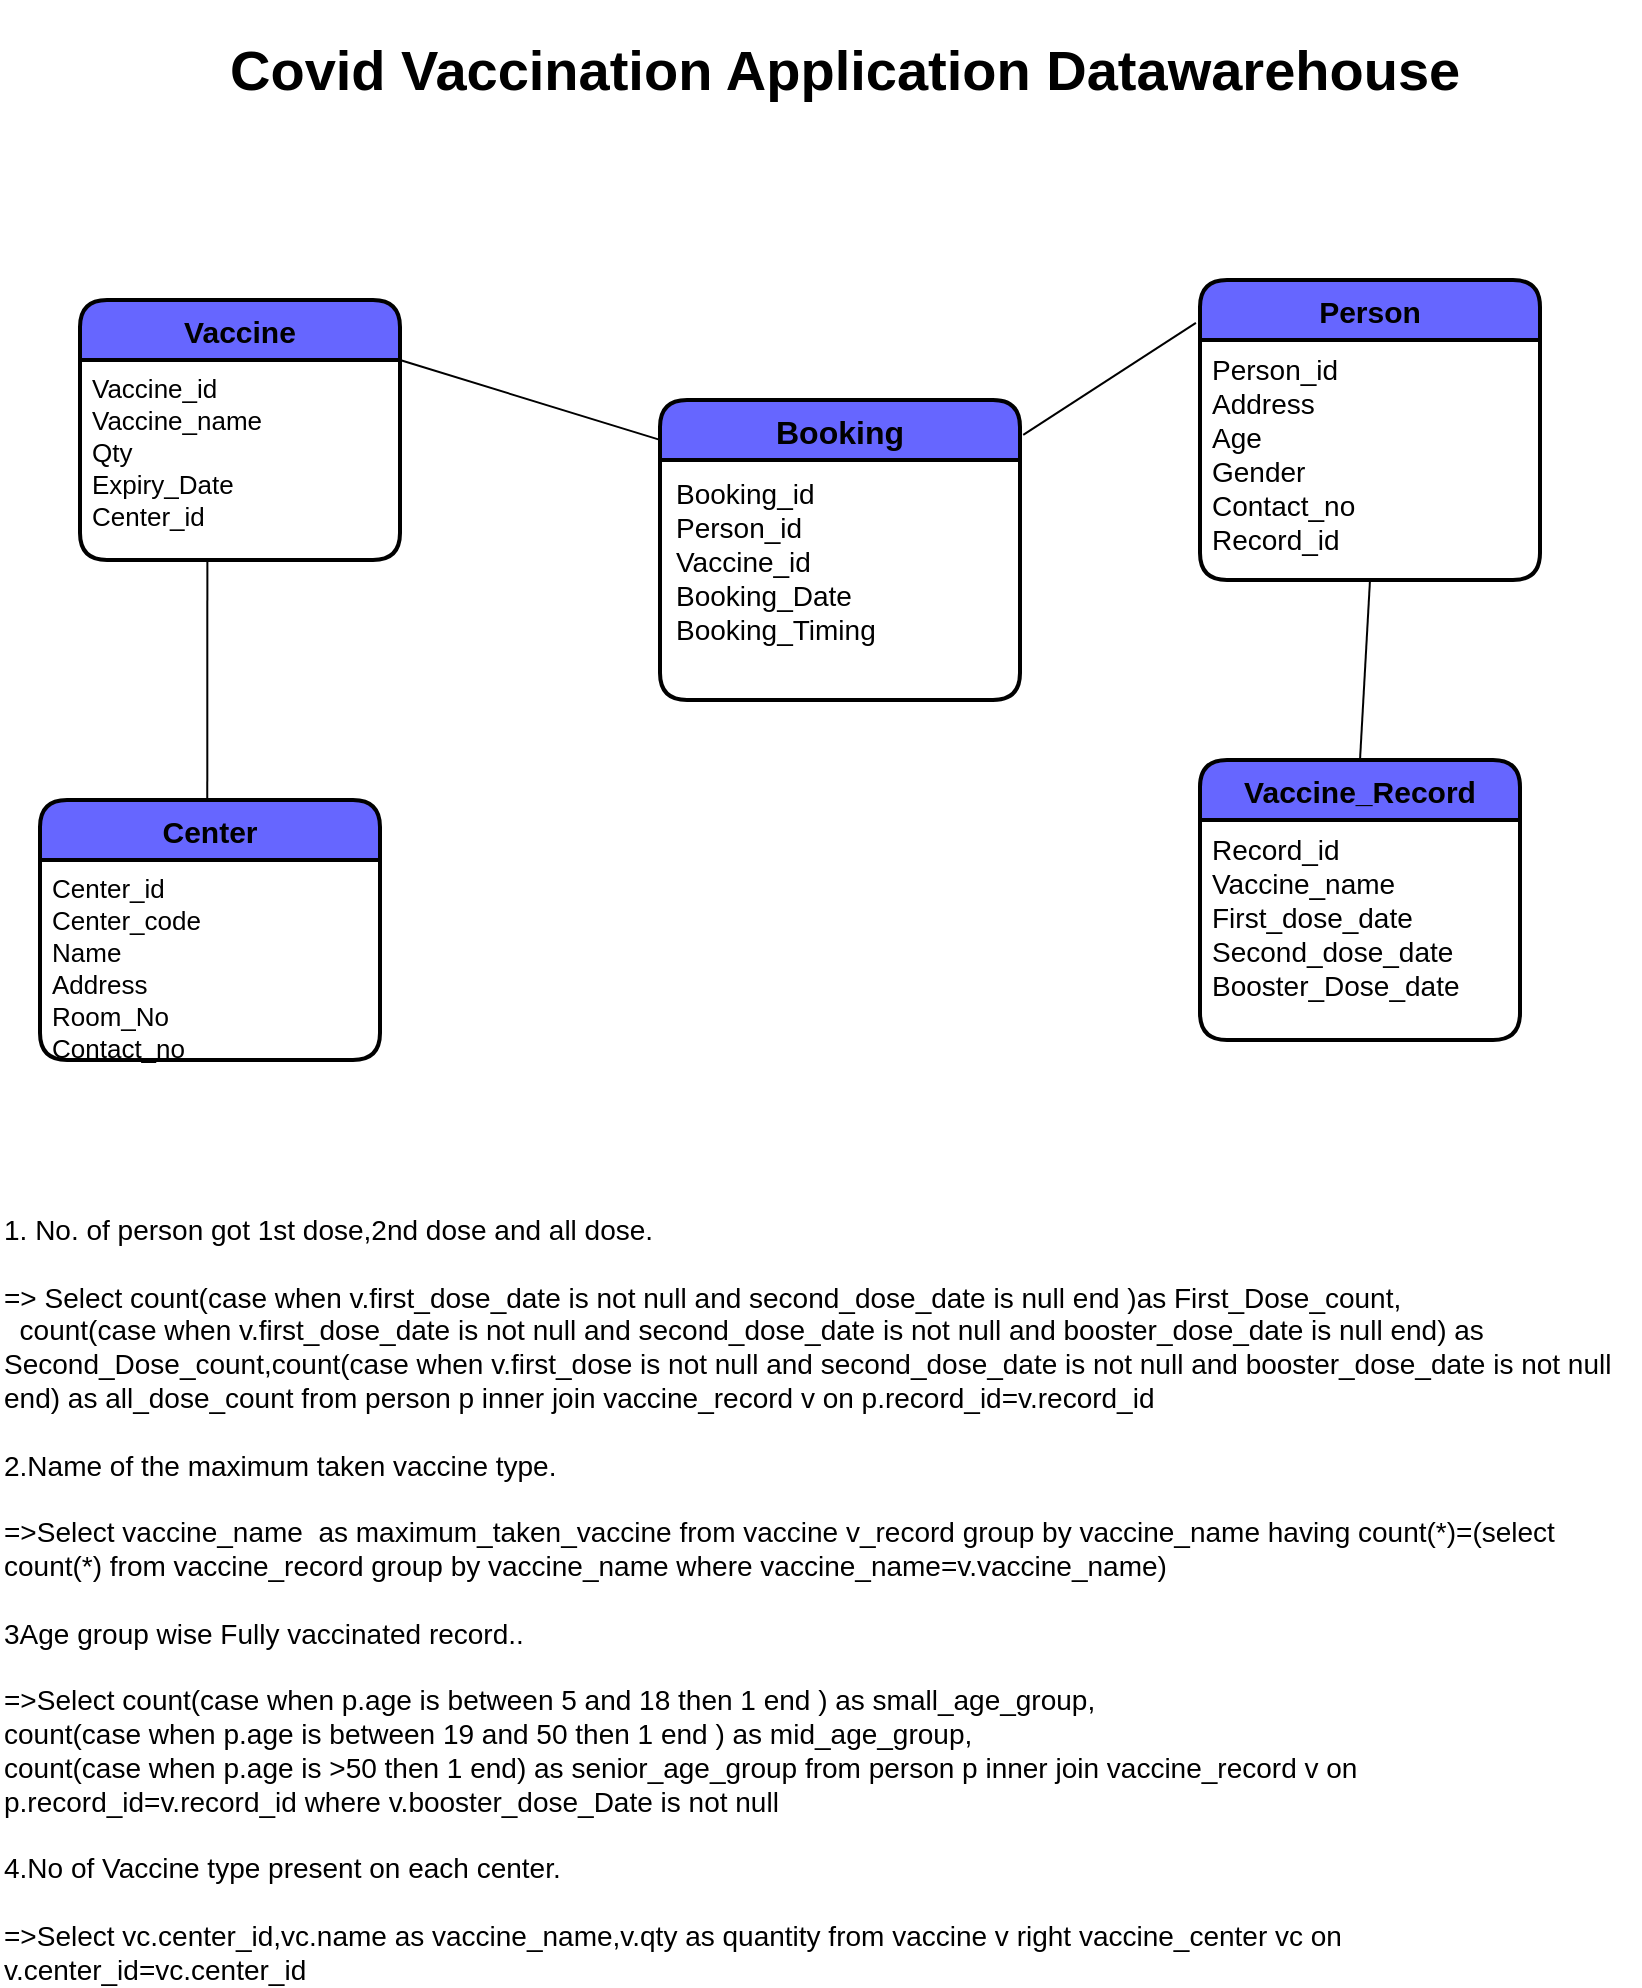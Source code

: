 <mxfile version="20.7.4" type="github">
  <diagram id="kSLfTpKtLtOvNF3jPQc9" name="Page-1">
    <mxGraphModel dx="1050" dy="3881" grid="1" gridSize="10" guides="1" tooltips="1" connect="1" arrows="1" fold="1" page="1" pageScale="1" pageWidth="850" pageHeight="1100" math="0" shadow="0">
      <root>
        <mxCell id="0" />
        <mxCell id="1" parent="0" />
        <mxCell id="VkBOrgYA_ejusXaAjgvq-1" value="Booking" style="swimlane;childLayout=stackLayout;horizontal=1;startSize=30;horizontalStack=0;rounded=1;fontSize=16;fontStyle=1;strokeWidth=2;resizeParent=0;resizeLast=1;shadow=0;dashed=0;align=center;fillColor=#6666FF;" vertex="1" parent="1">
          <mxGeometry x="350" y="-2030" width="180" height="150" as="geometry" />
        </mxCell>
        <mxCell id="VkBOrgYA_ejusXaAjgvq-2" value="Booking_id&#xa;Person_id&#xa;Vaccine_id&#xa;Booking_Date&#xa;Booking_Timing" style="align=left;strokeColor=none;fillColor=none;spacingLeft=4;fontSize=14;verticalAlign=top;resizable=0;rotatable=0;part=1;strokeWidth=3;perimeterSpacing=2;spacing=4;" vertex="1" parent="VkBOrgYA_ejusXaAjgvq-1">
          <mxGeometry y="30" width="180" height="120" as="geometry" />
        </mxCell>
        <mxCell id="VkBOrgYA_ejusXaAjgvq-3" value="Vaccine" style="swimlane;childLayout=stackLayout;horizontal=1;startSize=30;horizontalStack=0;rounded=1;fontSize=15;fontStyle=1;strokeWidth=2;resizeParent=0;resizeLast=1;shadow=0;dashed=0;align=center;fillColor=#6666FF;" vertex="1" parent="1">
          <mxGeometry x="60" y="-2080" width="160" height="130" as="geometry" />
        </mxCell>
        <mxCell id="VkBOrgYA_ejusXaAjgvq-4" value="Vaccine_id&#xa;Vaccine_name&#xa;Qty&#xa;Expiry_Date&#xa;Center_id" style="align=left;strokeColor=none;fillColor=none;spacingLeft=4;fontSize=13;verticalAlign=top;resizable=0;rotatable=0;part=1;strokeWidth=3;" vertex="1" parent="VkBOrgYA_ejusXaAjgvq-3">
          <mxGeometry y="30" width="160" height="100" as="geometry" />
        </mxCell>
        <mxCell id="VkBOrgYA_ejusXaAjgvq-5" value="Center" style="swimlane;childLayout=stackLayout;horizontal=1;startSize=30;horizontalStack=0;rounded=1;fontSize=15;fontStyle=1;strokeWidth=2;resizeParent=0;resizeLast=1;shadow=0;dashed=0;align=center;fillColor=#6666FF;" vertex="1" parent="1">
          <mxGeometry x="40" y="-1830" width="170" height="130" as="geometry" />
        </mxCell>
        <mxCell id="VkBOrgYA_ejusXaAjgvq-6" value="Center_id&#xa;Center_code&#xa;Name&#xa;Address&#xa;Room_No&#xa;Contact_no" style="align=left;strokeColor=none;fillColor=none;spacingLeft=4;fontSize=13;verticalAlign=top;resizable=0;rotatable=0;part=1;strokeWidth=3;" vertex="1" parent="VkBOrgYA_ejusXaAjgvq-5">
          <mxGeometry y="30" width="170" height="100" as="geometry" />
        </mxCell>
        <mxCell id="VkBOrgYA_ejusXaAjgvq-8" value="Person" style="swimlane;childLayout=stackLayout;horizontal=1;startSize=30;horizontalStack=0;rounded=1;fontSize=15;fontStyle=1;strokeWidth=2;resizeParent=0;resizeLast=1;shadow=0;dashed=0;align=center;fillColor=#6666FF;" vertex="1" parent="1">
          <mxGeometry x="620" y="-2090" width="170" height="150" as="geometry" />
        </mxCell>
        <mxCell id="VkBOrgYA_ejusXaAjgvq-9" value="Person_id&#xa;Address&#xa;Age&#xa;Gender&#xa;Contact_no&#xa;Record_id&#xa;&#xa;&#xa;" style="align=left;strokeColor=none;fillColor=none;spacingLeft=4;fontSize=14;verticalAlign=top;resizable=0;rotatable=0;part=1;strokeWidth=3;" vertex="1" parent="VkBOrgYA_ejusXaAjgvq-8">
          <mxGeometry y="30" width="170" height="120" as="geometry" />
        </mxCell>
        <mxCell id="VkBOrgYA_ejusXaAjgvq-11" value="Vaccine_Record" style="swimlane;childLayout=stackLayout;horizontal=1;startSize=30;horizontalStack=0;rounded=1;fontSize=15;fontStyle=1;strokeWidth=2;resizeParent=0;resizeLast=1;shadow=0;dashed=0;align=center;fillColor=#6666FF;" vertex="1" parent="1">
          <mxGeometry x="620" y="-1850" width="160" height="140" as="geometry" />
        </mxCell>
        <mxCell id="VkBOrgYA_ejusXaAjgvq-12" value="Record_id&#xa;Vaccine_name&#xa;First_dose_date&#xa;Second_dose_date&#xa;Booster_Dose_date&#xa;" style="align=left;strokeColor=none;fillColor=none;spacingLeft=4;fontSize=14;verticalAlign=top;resizable=0;rotatable=0;part=1;strokeWidth=3;" vertex="1" parent="VkBOrgYA_ejusXaAjgvq-11">
          <mxGeometry y="30" width="160" height="110" as="geometry" />
        </mxCell>
        <mxCell id="VkBOrgYA_ejusXaAjgvq-18" value="" style="endArrow=none;html=1;rounded=0;fontSize=14;exitX=0.398;exitY=0.99;exitDx=0;exitDy=0;exitPerimeter=0;entryX=0.492;entryY=0;entryDx=0;entryDy=0;entryPerimeter=0;" edge="1" parent="1" source="VkBOrgYA_ejusXaAjgvq-4" target="VkBOrgYA_ejusXaAjgvq-5">
          <mxGeometry relative="1" as="geometry">
            <mxPoint x="80" y="-1880" as="sourcePoint" />
            <mxPoint x="120" y="-1840" as="targetPoint" />
          </mxGeometry>
        </mxCell>
        <mxCell id="VkBOrgYA_ejusXaAjgvq-19" value="" style="endArrow=none;html=1;rounded=0;fontSize=14;entryX=0;entryY=0.133;entryDx=0;entryDy=0;entryPerimeter=0;" edge="1" parent="1" target="VkBOrgYA_ejusXaAjgvq-1">
          <mxGeometry relative="1" as="geometry">
            <mxPoint x="220" y="-2050" as="sourcePoint" />
            <mxPoint x="380" y="-2050" as="targetPoint" />
          </mxGeometry>
        </mxCell>
        <mxCell id="VkBOrgYA_ejusXaAjgvq-20" value="" style="endArrow=none;html=1;rounded=0;fontSize=14;exitX=1.009;exitY=0.116;exitDx=0;exitDy=0;exitPerimeter=0;entryX=-0.012;entryY=0.143;entryDx=0;entryDy=0;entryPerimeter=0;" edge="1" parent="1" source="VkBOrgYA_ejusXaAjgvq-1" target="VkBOrgYA_ejusXaAjgvq-8">
          <mxGeometry relative="1" as="geometry">
            <mxPoint x="470" y="-2080" as="sourcePoint" />
            <mxPoint x="610" y="-2080" as="targetPoint" />
          </mxGeometry>
        </mxCell>
        <mxCell id="VkBOrgYA_ejusXaAjgvq-21" value="" style="endArrow=none;html=1;rounded=0;fontSize=14;exitX=0.5;exitY=1;exitDx=0;exitDy=0;entryX=0.5;entryY=0;entryDx=0;entryDy=0;" edge="1" parent="1" source="VkBOrgYA_ejusXaAjgvq-9" target="VkBOrgYA_ejusXaAjgvq-11">
          <mxGeometry relative="1" as="geometry">
            <mxPoint x="625" y="-1890" as="sourcePoint" />
            <mxPoint x="770" y="-1890" as="targetPoint" />
          </mxGeometry>
        </mxCell>
        <mxCell id="VkBOrgYA_ejusXaAjgvq-22" value="&lt;h1&gt;&lt;span style=&quot;background-color: initial;&quot;&gt;Covid Vaccination Application Datawarehouse&lt;/span&gt;&lt;br&gt;&lt;/h1&gt;" style="text;html=1;strokeColor=none;fillColor=none;spacing=5;spacingTop=-20;whiteSpace=wrap;overflow=hidden;rounded=0;strokeWidth=3;fontSize=14;" vertex="1" parent="1">
          <mxGeometry x="130" y="-2220" width="650" height="140" as="geometry" />
        </mxCell>
        <mxCell id="VkBOrgYA_ejusXaAjgvq-24" value="1. No. of person got 1st dose,2nd dose and all dose.&lt;br&gt;&lt;br&gt;=&amp;gt; Select count(case when v.first_dose_date is not null and second_dose_date is null end )as First_Dose_count,&lt;br&gt;&lt;span style=&quot;white-space: pre;&quot;&gt;	&lt;/span&gt;&lt;span style=&quot;white-space: pre;&quot;&gt;	&lt;/span&gt;count(case when v.first_dose_date is not null and second_dose_date is not null and booster_dose_date is null end) as Second_Dose_count,count(case when v.first_dose is not null and second_dose_date is not null and booster_dose_date is not null end) as all_dose_count from person p inner join vaccine_record v on p.record_id=v.record_id&lt;br&gt;&lt;br&gt;2.Name of the maximum taken vaccine type.&lt;br&gt;&lt;br&gt;=&amp;gt;Select vaccine_name&amp;nbsp; as maximum_taken_vaccine from vaccine v_record group by vaccine_name having count(*)=(select count(*) from vaccine_record group by vaccine_name where vaccine_name=v.vaccine_name)&lt;br&gt;&lt;br&gt;3Age group wise Fully vaccinated record..&lt;br&gt;&lt;br&gt;=&amp;gt;Select count(case when p.age is between 5 and 18 then 1 end ) as small_age_group,&lt;br&gt;count(case when p.age is between 19 and 50 then 1 end ) as mid_age_group,&lt;br&gt;count(case when p.age is &amp;gt;50 then 1 end) as senior_age_group from person p inner join vaccine_record v on p.record_id=v.record_id where v.booster_dose_Date is not null&lt;br&gt;&lt;br&gt;4.No of Vaccine type present on each center.&lt;br&gt;&lt;br&gt;=&amp;gt;Select vc.center_id,vc.name as vaccine_name,v.qty as quantity from vaccine v right vaccine_center vc on v.center_id=vc.center_id&amp;nbsp;" style="text;html=1;strokeColor=none;fillColor=none;align=left;verticalAlign=top;whiteSpace=wrap;rounded=0;strokeWidth=3;fontSize=14;" vertex="1" parent="1">
          <mxGeometry x="20" y="-1630" width="820" height="160" as="geometry" />
        </mxCell>
      </root>
    </mxGraphModel>
  </diagram>
</mxfile>
